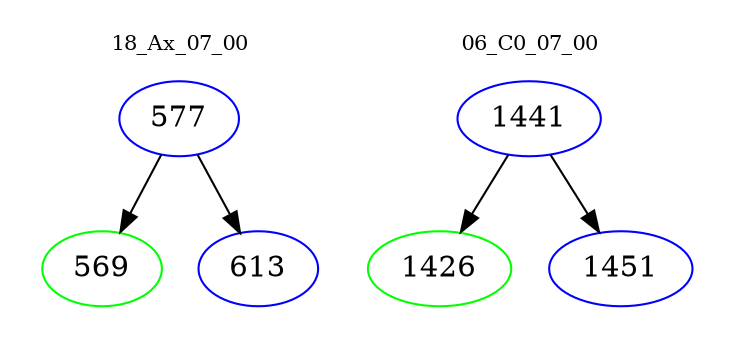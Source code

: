 digraph{
subgraph cluster_0 {
color = white
label = "18_Ax_07_00";
fontsize=10;
T0_577 [label="577", color="blue"]
T0_577 -> T0_569 [color="black"]
T0_569 [label="569", color="green"]
T0_577 -> T0_613 [color="black"]
T0_613 [label="613", color="blue"]
}
subgraph cluster_1 {
color = white
label = "06_C0_07_00";
fontsize=10;
T1_1441 [label="1441", color="blue"]
T1_1441 -> T1_1426 [color="black"]
T1_1426 [label="1426", color="green"]
T1_1441 -> T1_1451 [color="black"]
T1_1451 [label="1451", color="blue"]
}
}
